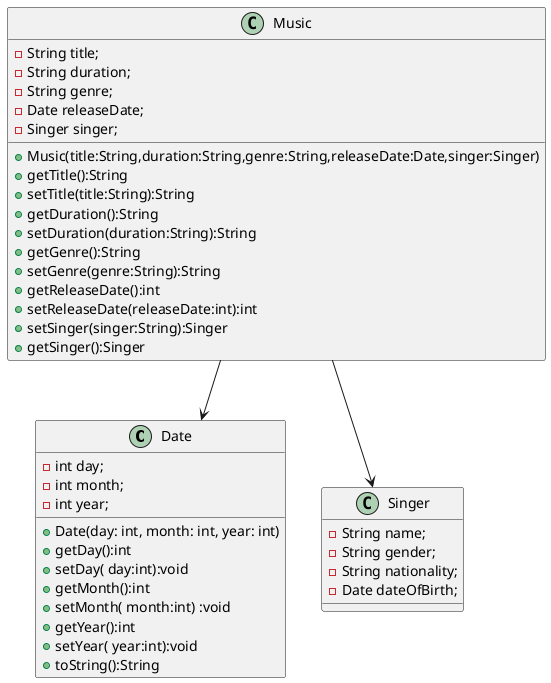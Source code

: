 @startuml
class Date{
        -int day;
         -int month;
        - int year;
        + Date(day: int, month: int, year: int)
        +getDay():int
         +setDay( day:int):void
        +getMonth():int
       + setMonth( month:int) :void
       + getYear():int
       +setYear( year:int):void
        + toString():String
}

class Music{
          -String title;
                 -String duration;
                  -String genre;
                  -Date releaseDate;
                  -Singer singer;
                  +Music(title:String,duration:String,genre:String,releaseDate:Date,singer:Singer)
                  +getTitle():String
                  +setTitle(title:String):String
                  +getDuration():String
                  +setDuration(duration:String):String
                  +getGenre():String
                  +setGenre(genre:String):String
                  +getReleaseDate():int
                  +setReleaseDate(releaseDate:int):int
                  +setSinger(singer:String):Singer
                  +getSinger():Singer
                  }
class Singer{
- String name;
        -String gender;
        - String nationality;
       - Date dateOfBirth;
       }
Class Music
class Date
Class Singer

Music --> Date
Music --> Singer





@enduml